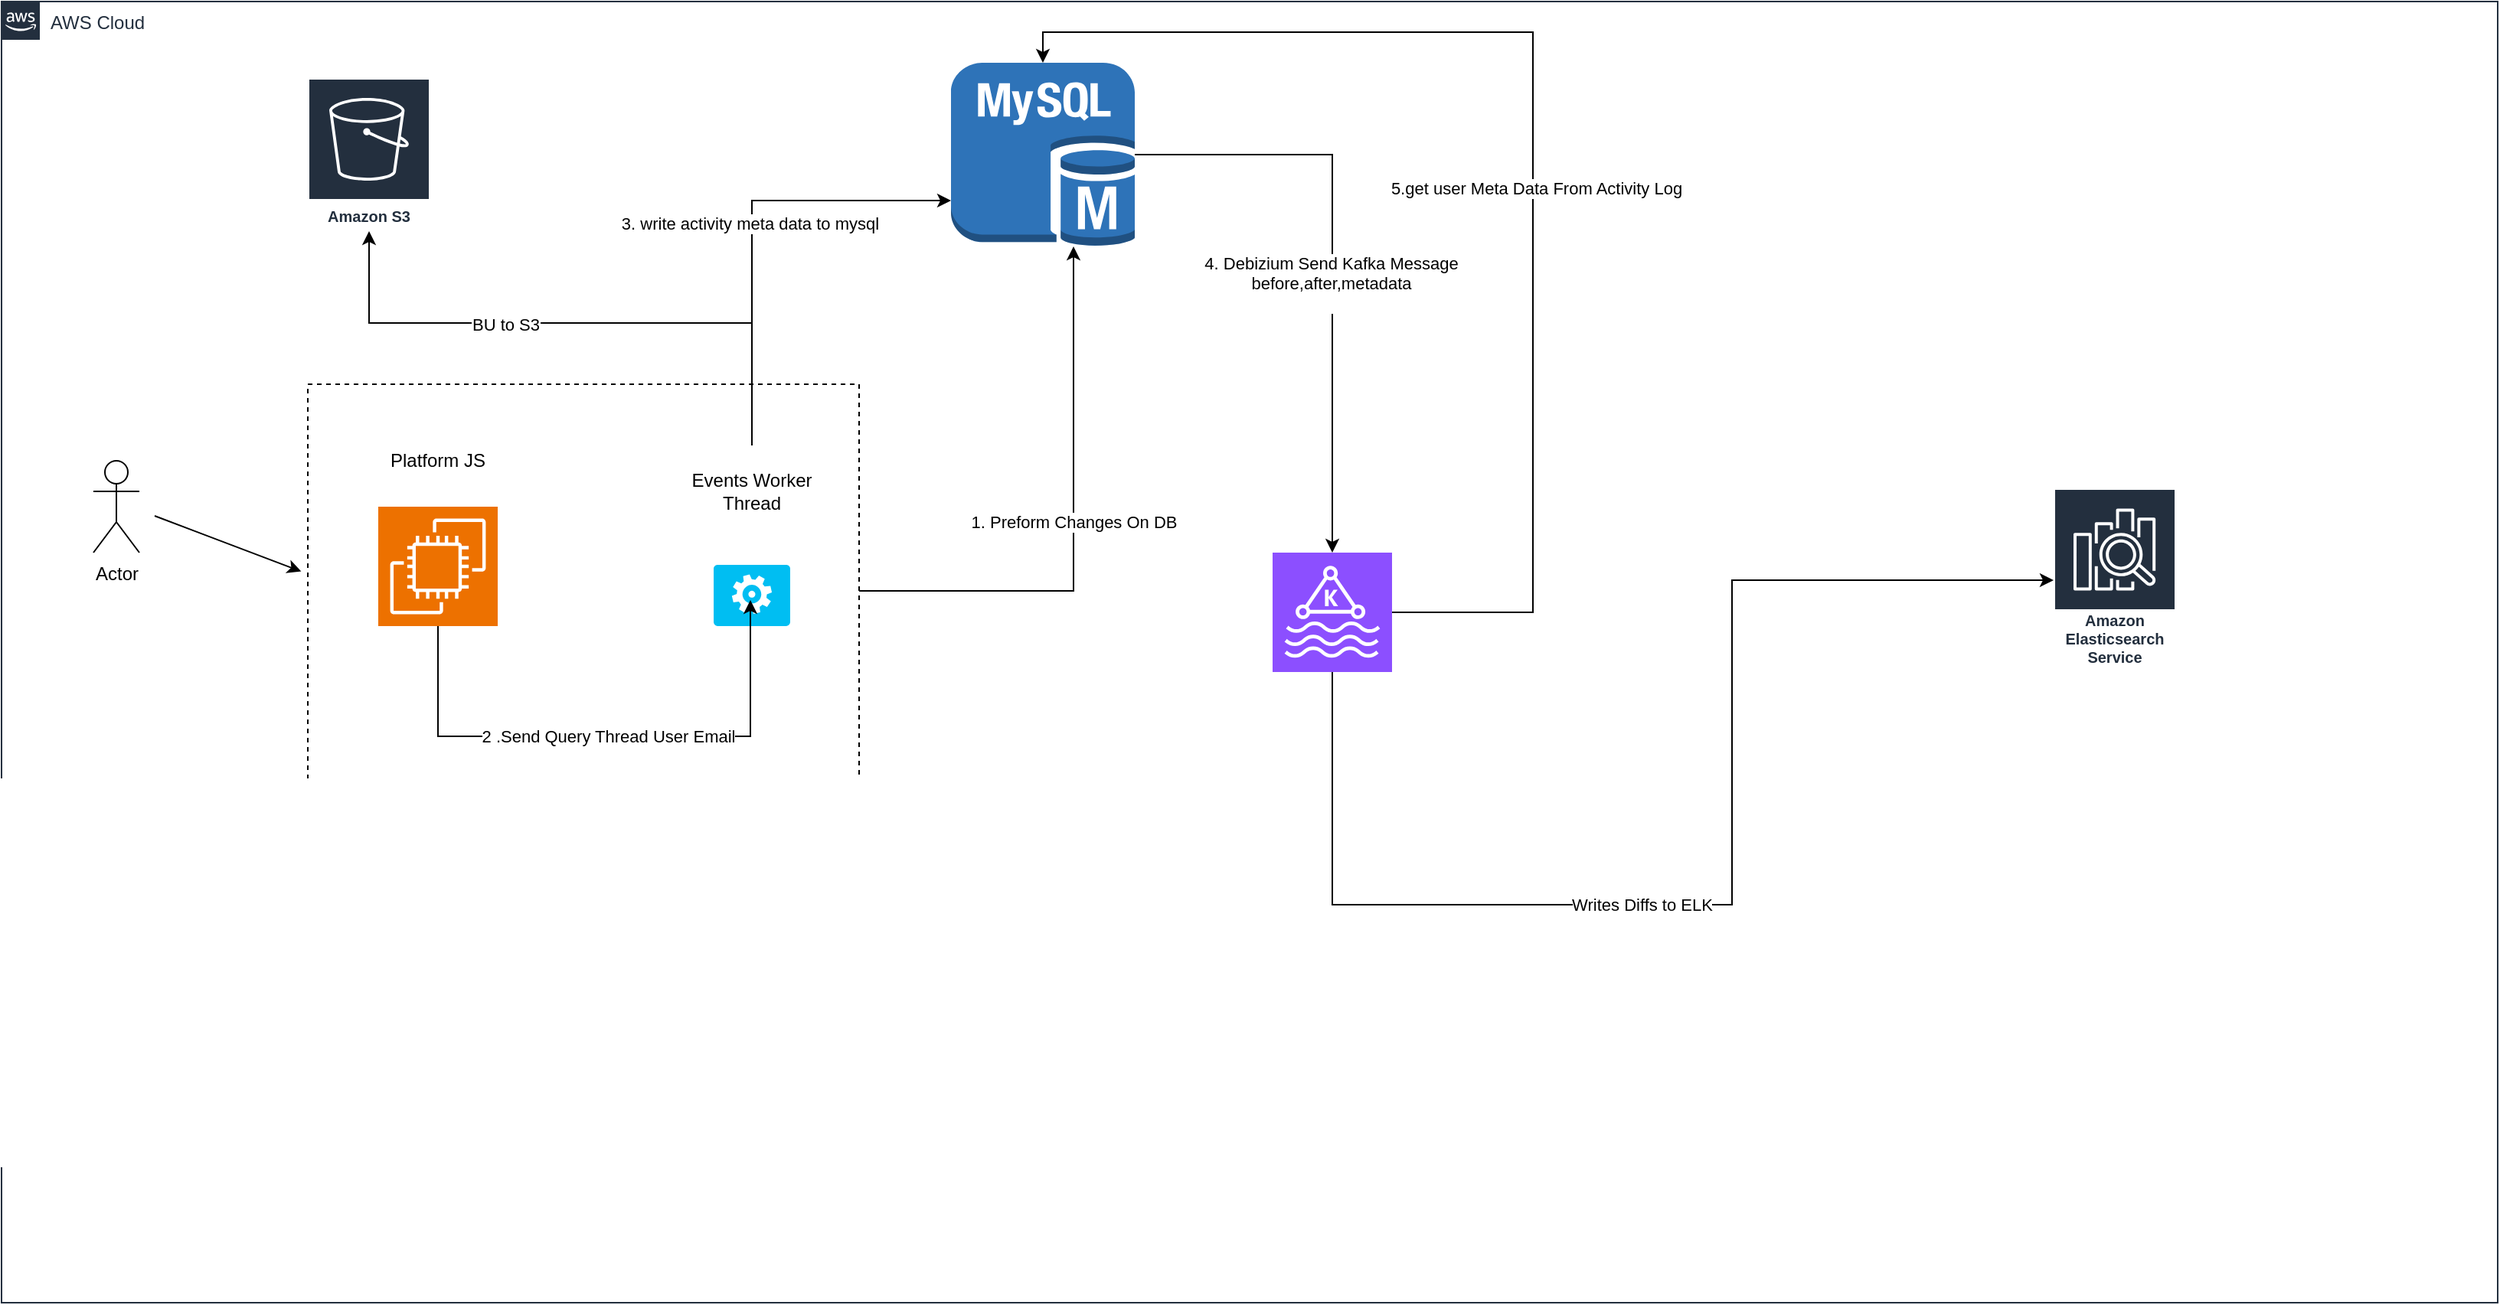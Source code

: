 <mxfile version="24.8.3">
  <diagram id="Ht1M8jgEwFfnCIfOTk4-" name="Page-1">
    <mxGraphModel dx="2603" dy="1588" grid="1" gridSize="10" guides="1" tooltips="1" connect="1" arrows="1" fold="1" page="1" pageScale="1" pageWidth="1169" pageHeight="827" math="0" shadow="0">
      <root>
        <mxCell id="0" />
        <mxCell id="1" parent="0" />
        <mxCell id="UEzPUAAOIrF-is8g5C7q-74" value="AWS Cloud" style="points=[[0,0],[0.25,0],[0.5,0],[0.75,0],[1,0],[1,0.25],[1,0.5],[1,0.75],[1,1],[0.75,1],[0.5,1],[0.25,1],[0,1],[0,0.75],[0,0.5],[0,0.25]];outlineConnect=0;gradientColor=none;html=1;whiteSpace=wrap;fontSize=12;fontStyle=0;shape=mxgraph.aws4.group;grIcon=mxgraph.aws4.group_aws_cloud_alt;strokeColor=#232F3E;fillColor=none;verticalAlign=top;align=left;spacingLeft=30;fontColor=#232F3E;dashed=0;labelBackgroundColor=#ffffff;container=1;pointerEvents=0;collapsible=0;recursiveResize=0;" parent="1" vertex="1">
          <mxGeometry x="-60" y="-130" width="1630" height="850" as="geometry" />
        </mxCell>
        <mxCell id="UEzPUAAOIrF-is8g5C7q-107" value="" style="rounded=0;whiteSpace=wrap;html=1;labelBackgroundColor=none;fillColor=none;dashed=1;container=1;pointerEvents=0;collapsible=0;recursiveResize=0;" parent="UEzPUAAOIrF-is8g5C7q-74" vertex="1">
          <mxGeometry x="200" y="250" width="360" height="270" as="geometry" />
        </mxCell>
        <mxCell id="aNSp-p1snahTfn3lftQD-1" value="" style="sketch=0;points=[[0,0,0],[0.25,0,0],[0.5,0,0],[0.75,0,0],[1,0,0],[0,1,0],[0.25,1,0],[0.5,1,0],[0.75,1,0],[1,1,0],[0,0.25,0],[0,0.5,0],[0,0.75,0],[1,0.25,0],[1,0.5,0],[1,0.75,0]];outlineConnect=0;fontColor=#232F3E;fillColor=#ED7100;strokeColor=#ffffff;dashed=0;verticalLabelPosition=bottom;verticalAlign=top;align=center;html=1;fontSize=12;fontStyle=0;aspect=fixed;shape=mxgraph.aws4.resourceIcon;resIcon=mxgraph.aws4.ec2;" vertex="1" parent="UEzPUAAOIrF-is8g5C7q-107">
          <mxGeometry x="46" y="80" width="78" height="78" as="geometry" />
        </mxCell>
        <mxCell id="aNSp-p1snahTfn3lftQD-3" value="Platform JS" style="whiteSpace=wrap;html=1;strokeColor=none;" vertex="1" parent="UEzPUAAOIrF-is8g5C7q-107">
          <mxGeometry x="25" y="20" width="120" height="60" as="geometry" />
        </mxCell>
        <mxCell id="aNSp-p1snahTfn3lftQD-14" value="" style="verticalLabelPosition=bottom;html=1;verticalAlign=top;align=center;strokeColor=none;fillColor=#00BEF2;shape=mxgraph.azure.worker_role;" vertex="1" parent="UEzPUAAOIrF-is8g5C7q-107">
          <mxGeometry x="265" y="118" width="50" height="40" as="geometry" />
        </mxCell>
        <mxCell id="aNSp-p1snahTfn3lftQD-15" value="Events Worker Thread" style="whiteSpace=wrap;html=1;strokeColor=none;" vertex="1" parent="UEzPUAAOIrF-is8g5C7q-107">
          <mxGeometry x="230" y="40" width="120" height="60" as="geometry" />
        </mxCell>
        <mxCell id="aNSp-p1snahTfn3lftQD-22" value="2 .Send Query Thread User Email" style="edgeStyle=orthogonalEdgeStyle;rounded=0;orthogonalLoop=1;jettySize=auto;html=1;entryX=0.48;entryY=0.575;entryDx=0;entryDy=0;entryPerimeter=0;" edge="1" parent="UEzPUAAOIrF-is8g5C7q-107" source="aNSp-p1snahTfn3lftQD-1" target="aNSp-p1snahTfn3lftQD-14">
          <mxGeometry relative="1" as="geometry">
            <Array as="points">
              <mxPoint x="85" y="230" />
              <mxPoint x="289" y="230" />
            </Array>
          </mxGeometry>
        </mxCell>
        <mxCell id="aNSp-p1snahTfn3lftQD-28" style="edgeStyle=orthogonalEdgeStyle;rounded=0;orthogonalLoop=1;jettySize=auto;html=1;" edge="1" parent="UEzPUAAOIrF-is8g5C7q-74" source="aNSp-p1snahTfn3lftQD-9" target="aNSp-p1snahTfn3lftQD-25">
          <mxGeometry relative="1" as="geometry" />
        </mxCell>
        <mxCell id="aNSp-p1snahTfn3lftQD-29" value="4. Debizium Send Kafka Message&lt;div&gt;before,after,metadata&lt;/div&gt;&lt;div&gt;&lt;br&gt;&lt;/div&gt;" style="edgeLabel;html=1;align=center;verticalAlign=middle;resizable=0;points=[];" vertex="1" connectable="0" parent="aNSp-p1snahTfn3lftQD-28">
          <mxGeometry x="0.092" y="-1" relative="1" as="geometry">
            <mxPoint as="offset" />
          </mxGeometry>
        </mxCell>
        <mxCell id="aNSp-p1snahTfn3lftQD-9" value="" style="outlineConnect=0;dashed=0;verticalLabelPosition=bottom;verticalAlign=top;align=center;html=1;shape=mxgraph.aws3.mysql_db_instance;fillColor=#2E73B8;gradientColor=none;" vertex="1" parent="UEzPUAAOIrF-is8g5C7q-74">
          <mxGeometry x="620" y="40" width="120" height="120" as="geometry" />
        </mxCell>
        <mxCell id="aNSp-p1snahTfn3lftQD-10" value="Actor" style="shape=umlActor;verticalLabelPosition=bottom;verticalAlign=top;html=1;outlineConnect=0;" vertex="1" parent="UEzPUAAOIrF-is8g5C7q-74">
          <mxGeometry x="60" y="300" width="30" height="60" as="geometry" />
        </mxCell>
        <mxCell id="aNSp-p1snahTfn3lftQD-11" value="" style="endArrow=classic;html=1;rounded=0;entryX=-0.012;entryY=0.453;entryDx=0;entryDy=0;entryPerimeter=0;" edge="1" parent="UEzPUAAOIrF-is8g5C7q-74" target="UEzPUAAOIrF-is8g5C7q-107">
          <mxGeometry width="50" height="50" relative="1" as="geometry">
            <mxPoint x="100" y="336" as="sourcePoint" />
            <mxPoint x="390" y="280" as="targetPoint" />
          </mxGeometry>
        </mxCell>
        <mxCell id="aNSp-p1snahTfn3lftQD-13" value="1. Preform Changes On DB" style="edgeStyle=orthogonalEdgeStyle;rounded=0;orthogonalLoop=1;jettySize=auto;html=1;" edge="1" parent="UEzPUAAOIrF-is8g5C7q-74" source="UEzPUAAOIrF-is8g5C7q-107" target="aNSp-p1snahTfn3lftQD-9">
          <mxGeometry x="0.015" relative="1" as="geometry">
            <Array as="points">
              <mxPoint x="700" y="385" />
            </Array>
            <mxPoint as="offset" />
          </mxGeometry>
        </mxCell>
        <mxCell id="aNSp-p1snahTfn3lftQD-23" value="3. write activity meta data to mysql&amp;nbsp;" style="edgeStyle=orthogonalEdgeStyle;rounded=0;orthogonalLoop=1;jettySize=auto;html=1;" edge="1" parent="UEzPUAAOIrF-is8g5C7q-74" source="aNSp-p1snahTfn3lftQD-15" target="aNSp-p1snahTfn3lftQD-9">
          <mxGeometry relative="1" as="geometry">
            <Array as="points">
              <mxPoint x="490" y="130" />
            </Array>
            <mxPoint as="offset" />
          </mxGeometry>
        </mxCell>
        <mxCell id="aNSp-p1snahTfn3lftQD-35" style="edgeStyle=orthogonalEdgeStyle;rounded=0;orthogonalLoop=1;jettySize=auto;html=1;" edge="1" parent="UEzPUAAOIrF-is8g5C7q-74" source="aNSp-p1snahTfn3lftQD-25" target="aNSp-p1snahTfn3lftQD-34">
          <mxGeometry relative="1" as="geometry">
            <Array as="points">
              <mxPoint x="869" y="590" />
              <mxPoint x="1130" y="590" />
              <mxPoint x="1130" y="378" />
            </Array>
          </mxGeometry>
        </mxCell>
        <mxCell id="aNSp-p1snahTfn3lftQD-36" value="Writes Diffs to ELK" style="edgeLabel;html=1;align=center;verticalAlign=middle;resizable=0;points=[];" vertex="1" connectable="0" parent="aNSp-p1snahTfn3lftQD-35">
          <mxGeometry x="-0.152" relative="1" as="geometry">
            <mxPoint as="offset" />
          </mxGeometry>
        </mxCell>
        <mxCell id="aNSp-p1snahTfn3lftQD-25" value="" style="sketch=0;points=[[0,0,0],[0.25,0,0],[0.5,0,0],[0.75,0,0],[1,0,0],[0,1,0],[0.25,1,0],[0.5,1,0],[0.75,1,0],[1,1,0],[0,0.25,0],[0,0.5,0],[0,0.75,0],[1,0.25,0],[1,0.5,0],[1,0.75,0]];outlineConnect=0;fontColor=#232F3E;fillColor=#8C4FFF;strokeColor=#ffffff;dashed=0;verticalLabelPosition=bottom;verticalAlign=top;align=center;html=1;fontSize=12;fontStyle=0;aspect=fixed;shape=mxgraph.aws4.resourceIcon;resIcon=mxgraph.aws4.managed_streaming_for_kafka;" vertex="1" parent="UEzPUAAOIrF-is8g5C7q-74">
          <mxGeometry x="830" y="360" width="78" height="78" as="geometry" />
        </mxCell>
        <mxCell id="aNSp-p1snahTfn3lftQD-32" style="edgeStyle=orthogonalEdgeStyle;rounded=0;orthogonalLoop=1;jettySize=auto;html=1;entryX=0.5;entryY=0;entryDx=0;entryDy=0;entryPerimeter=0;" edge="1" parent="UEzPUAAOIrF-is8g5C7q-74" source="aNSp-p1snahTfn3lftQD-25" target="aNSp-p1snahTfn3lftQD-9">
          <mxGeometry relative="1" as="geometry">
            <Array as="points">
              <mxPoint x="1000" y="399" />
              <mxPoint x="1000" y="20" />
              <mxPoint x="680" y="20" />
            </Array>
          </mxGeometry>
        </mxCell>
        <mxCell id="aNSp-p1snahTfn3lftQD-33" value="5.get user Meta Data From Activity Log" style="edgeLabel;html=1;align=center;verticalAlign=middle;resizable=0;points=[];" vertex="1" connectable="0" parent="aNSp-p1snahTfn3lftQD-32">
          <mxGeometry x="-0.09" y="-2" relative="1" as="geometry">
            <mxPoint as="offset" />
          </mxGeometry>
        </mxCell>
        <mxCell id="aNSp-p1snahTfn3lftQD-34" value="Amazon Elasticsearch Service" style="sketch=0;outlineConnect=0;fontColor=#232F3E;gradientColor=none;strokeColor=#ffffff;fillColor=#232F3E;dashed=0;verticalLabelPosition=middle;verticalAlign=bottom;align=center;html=1;whiteSpace=wrap;fontSize=10;fontStyle=1;spacing=3;shape=mxgraph.aws4.productIcon;prIcon=mxgraph.aws4.elasticsearch_service;" vertex="1" parent="UEzPUAAOIrF-is8g5C7q-74">
          <mxGeometry x="1340" y="318" width="80" height="120" as="geometry" />
        </mxCell>
        <mxCell id="aNSp-p1snahTfn3lftQD-38" value="Amazon S3" style="sketch=0;outlineConnect=0;fontColor=#232F3E;gradientColor=none;strokeColor=#ffffff;fillColor=#232F3E;dashed=0;verticalLabelPosition=middle;verticalAlign=bottom;align=center;html=1;whiteSpace=wrap;fontSize=10;fontStyle=1;spacing=3;shape=mxgraph.aws4.productIcon;prIcon=mxgraph.aws4.s3;" vertex="1" parent="UEzPUAAOIrF-is8g5C7q-74">
          <mxGeometry x="200" y="50" width="80" height="100" as="geometry" />
        </mxCell>
        <mxCell id="aNSp-p1snahTfn3lftQD-39" style="edgeStyle=orthogonalEdgeStyle;rounded=0;orthogonalLoop=1;jettySize=auto;html=1;" edge="1" parent="UEzPUAAOIrF-is8g5C7q-74" source="aNSp-p1snahTfn3lftQD-15" target="aNSp-p1snahTfn3lftQD-38">
          <mxGeometry relative="1" as="geometry">
            <Array as="points">
              <mxPoint x="490" y="210" />
              <mxPoint x="240" y="210" />
            </Array>
          </mxGeometry>
        </mxCell>
        <mxCell id="aNSp-p1snahTfn3lftQD-41" value="BU to S3" style="edgeLabel;html=1;align=center;verticalAlign=middle;resizable=0;points=[];" vertex="1" connectable="0" parent="aNSp-p1snahTfn3lftQD-39">
          <mxGeometry x="0.236" y="1" relative="1" as="geometry">
            <mxPoint as="offset" />
          </mxGeometry>
        </mxCell>
      </root>
    </mxGraphModel>
  </diagram>
</mxfile>
